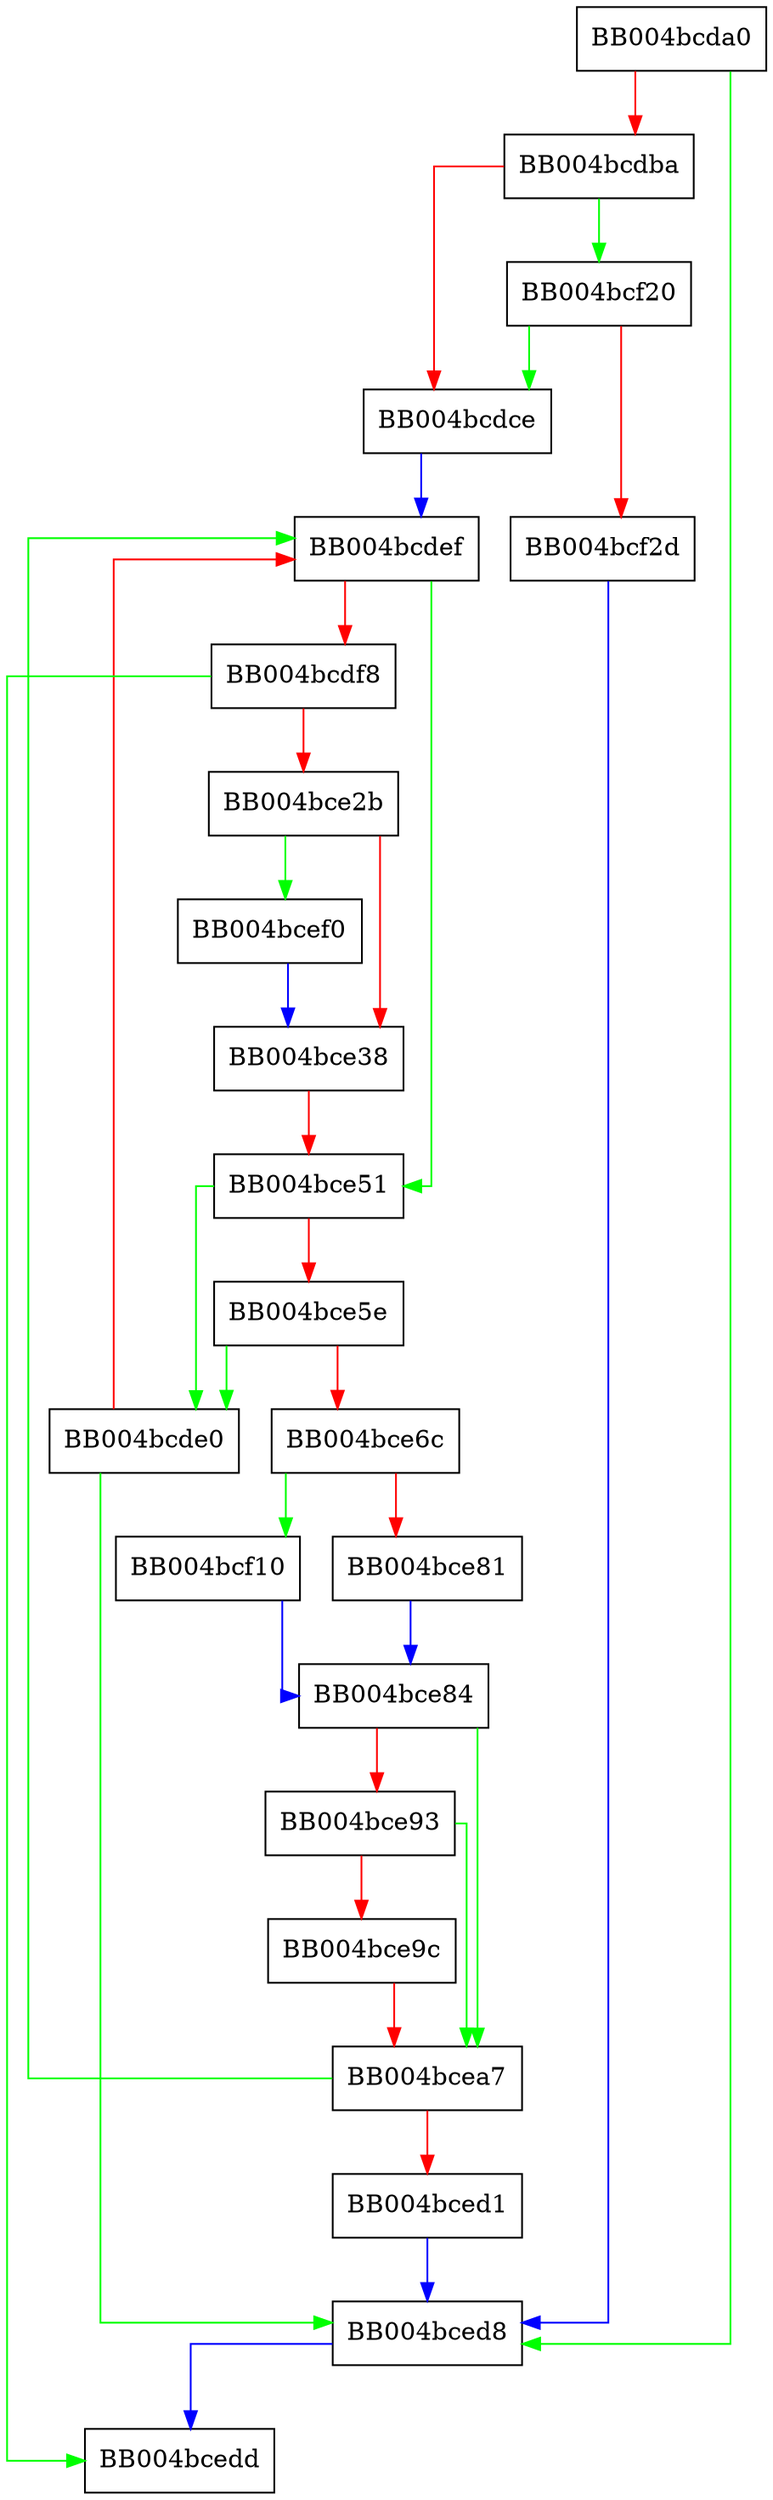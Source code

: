digraph ossl_sframe_list_move_data {
  node [shape="box"];
  graph [splines=ortho];
  BB004bcda0 -> BB004bced8 [color="green"];
  BB004bcda0 -> BB004bcdba [color="red"];
  BB004bcdba -> BB004bcf20 [color="green"];
  BB004bcdba -> BB004bcdce [color="red"];
  BB004bcdce -> BB004bcdef [color="blue"];
  BB004bcde0 -> BB004bced8 [color="green"];
  BB004bcde0 -> BB004bcdef [color="red"];
  BB004bcdef -> BB004bce51 [color="green"];
  BB004bcdef -> BB004bcdf8 [color="red"];
  BB004bcdf8 -> BB004bcedd [color="green"];
  BB004bcdf8 -> BB004bce2b [color="red"];
  BB004bce2b -> BB004bcef0 [color="green"];
  BB004bce2b -> BB004bce38 [color="red"];
  BB004bce38 -> BB004bce51 [color="red"];
  BB004bce51 -> BB004bcde0 [color="green"];
  BB004bce51 -> BB004bce5e [color="red"];
  BB004bce5e -> BB004bcde0 [color="green"];
  BB004bce5e -> BB004bce6c [color="red"];
  BB004bce6c -> BB004bcf10 [color="green"];
  BB004bce6c -> BB004bce81 [color="red"];
  BB004bce81 -> BB004bce84 [color="blue"];
  BB004bce84 -> BB004bcea7 [color="green"];
  BB004bce84 -> BB004bce93 [color="red"];
  BB004bce93 -> BB004bcea7 [color="green"];
  BB004bce93 -> BB004bce9c [color="red"];
  BB004bce9c -> BB004bcea7 [color="red"];
  BB004bcea7 -> BB004bcdef [color="green"];
  BB004bcea7 -> BB004bced1 [color="red"];
  BB004bced1 -> BB004bced8 [color="blue"];
  BB004bced8 -> BB004bcedd [color="blue"];
  BB004bcef0 -> BB004bce38 [color="blue"];
  BB004bcf10 -> BB004bce84 [color="blue"];
  BB004bcf20 -> BB004bcdce [color="green"];
  BB004bcf20 -> BB004bcf2d [color="red"];
  BB004bcf2d -> BB004bced8 [color="blue"];
}
